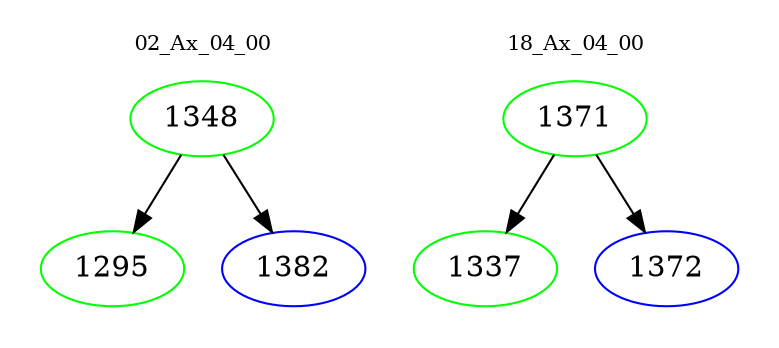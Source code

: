 digraph{
subgraph cluster_0 {
color = white
label = "02_Ax_04_00";
fontsize=10;
T0_1348 [label="1348", color="green"]
T0_1348 -> T0_1295 [color="black"]
T0_1295 [label="1295", color="green"]
T0_1348 -> T0_1382 [color="black"]
T0_1382 [label="1382", color="blue"]
}
subgraph cluster_1 {
color = white
label = "18_Ax_04_00";
fontsize=10;
T1_1371 [label="1371", color="green"]
T1_1371 -> T1_1337 [color="black"]
T1_1337 [label="1337", color="green"]
T1_1371 -> T1_1372 [color="black"]
T1_1372 [label="1372", color="blue"]
}
}
